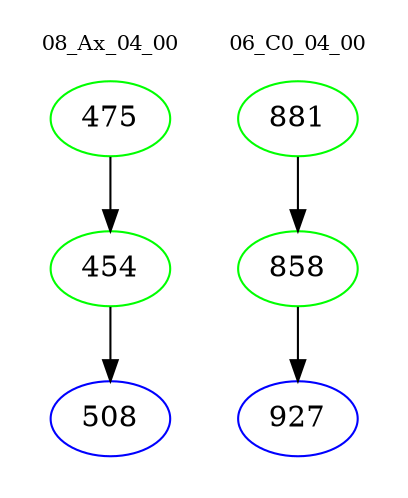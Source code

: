 digraph{
subgraph cluster_0 {
color = white
label = "08_Ax_04_00";
fontsize=10;
T0_475 [label="475", color="green"]
T0_475 -> T0_454 [color="black"]
T0_454 [label="454", color="green"]
T0_454 -> T0_508 [color="black"]
T0_508 [label="508", color="blue"]
}
subgraph cluster_1 {
color = white
label = "06_C0_04_00";
fontsize=10;
T1_881 [label="881", color="green"]
T1_881 -> T1_858 [color="black"]
T1_858 [label="858", color="green"]
T1_858 -> T1_927 [color="black"]
T1_927 [label="927", color="blue"]
}
}
